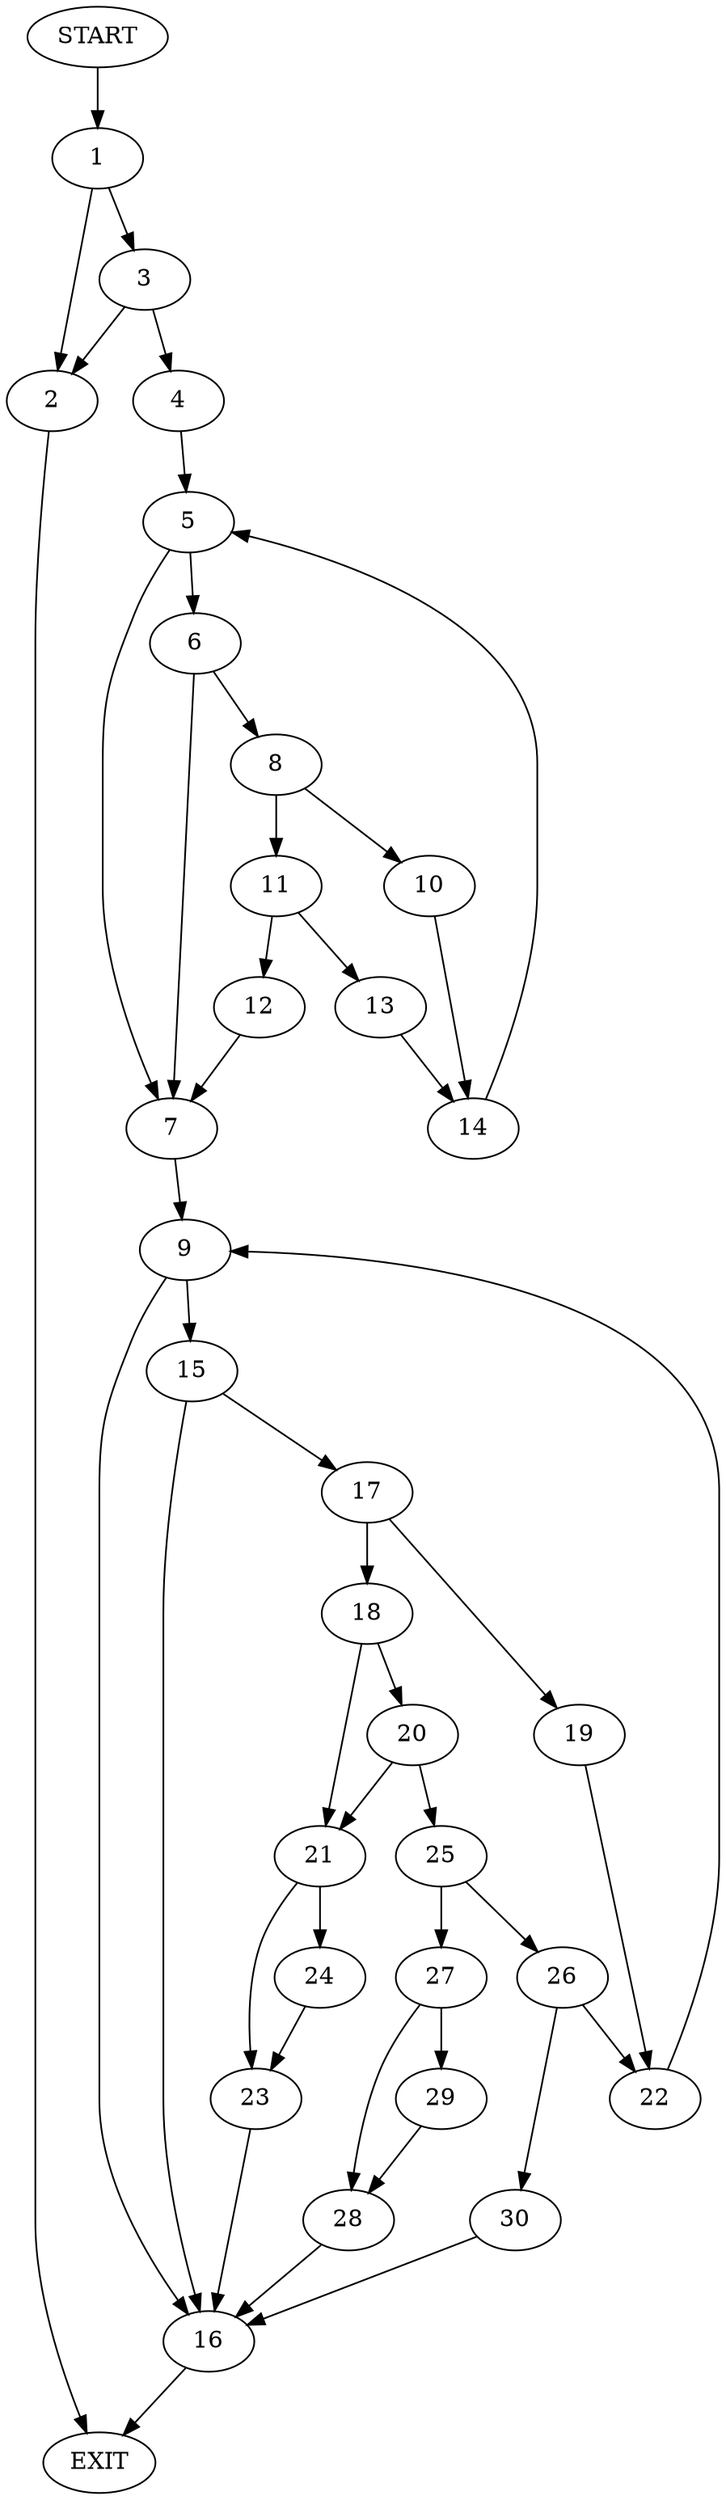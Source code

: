 digraph {
0 [label="START"]
31 [label="EXIT"]
0 -> 1
1 -> 2
1 -> 3
3 -> 2
3 -> 4
2 -> 31
4 -> 5
5 -> 6
5 -> 7
6 -> 8
6 -> 7
7 -> 9
8 -> 10
8 -> 11
11 -> 12
11 -> 13
10 -> 14
14 -> 5
12 -> 7
13 -> 14
9 -> 15
9 -> 16
15 -> 17
15 -> 16
16 -> 31
17 -> 18
17 -> 19
18 -> 20
18 -> 21
19 -> 22
22 -> 9
21 -> 23
21 -> 24
20 -> 25
20 -> 21
25 -> 26
25 -> 27
23 -> 16
24 -> 23
27 -> 28
27 -> 29
26 -> 22
26 -> 30
28 -> 16
29 -> 28
30 -> 16
}
